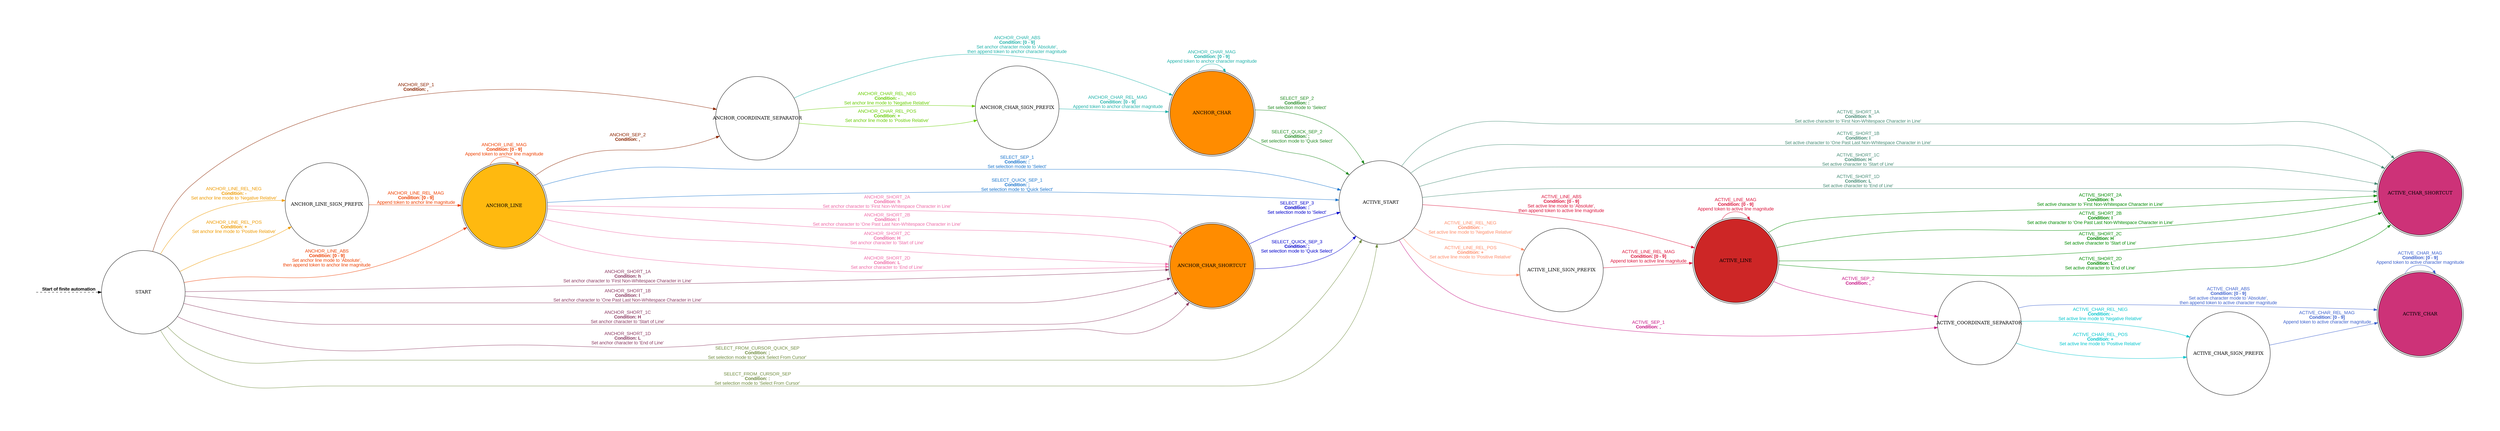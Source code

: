 digraph {

    // ------------------------------------------------------------------
    // GLOBAL SETTINGS

    rankdir=LR;
    graph [pad="1.5"]
    node [shape=circle fixedsize=true, height=3.5 fontsize=14];
    edge [fontsize=14 fontname="arial"]

    // ------------------------------------------------------------------
    // ACCEPT STATES
    {
        node [shape=doublecircle, style=filled]
        {
            node [fillcolor=darkgoldenrod1]
            ANCHOR_LINE;
        }
        {
            rank=same; 
            node [fillcolor=darkorange]
            ANCHOR_CHAR;
            ANCHOR_CHAR_SHORTCUT;
        }
        {
            node [fillcolor=firebrick3]
            ACTIVE_LINE;
        }
        {
            rank=same; 
            node [fillcolor=violetred3]
            ACTIVE_CHAR;
            ACTIVE_CHAR_SHORTCUT;
        }
    }


    // ------------------------------------------------------------------
    // TRANSIENT ARROW INTO FINITE AUTOMATION

    {
        INCOMING [style=invisible, height=0]
        INCOMING -> START
        [label=<<b>Start of finite automation</b>> style=dashed]
    }

    // ------------------------------------------------------------------
    // ANCHOR COORDINATE TRANSITIONS

    {
        edge [color=orange2, fontcolor=orange2];

        START -> ANCHOR_LINE_SIGN_PREFIX 
        [label=<ANCHOR_LINE_REL_POS<br/><b>Condition: +</b><br/>Set anchor line mode to 'Positive Relative'>];

        START -> ANCHOR_LINE_SIGN_PREFIX
        [label=<ANCHOR_LINE_REL_NEG<br/><b>Condition: -</b><br/>Set anchor line mode to 'Negative Relative'>];

    }

    {
        edge [color=orangered2, fontcolor=orangered2]

        START -> ANCHOR_LINE 
        [label=<ANCHOR_LINE_ABS<br/><b>Condition: [0 - 9]</b><br/>Set anchor line mode to 'Absolute',<br/>then append token to anchor line magnitude>];

        ANCHOR_LINE_SIGN_PREFIX -> ANCHOR_LINE
        [label=<ANCHOR_LINE_REL_MAG<br/><b>Condition: [0 - 9]</b><br/>Append token to anchor line magnitude>];

        ANCHOR_LINE -> ANCHOR_LINE
        [label=<ANCHOR_LINE_MAG<br/><b>Condition: [0 - 9]</b><br/>Append token to anchor line magnitude>];
    }

    {
        edge [color=orangered4, fontcolor=orangered4];

        START -> ANCHOR_COORDINATE_SEPARATOR
        [label=<ANCHOR_SEP_1<br/><b>Condition: ,</b>>];

        ANCHOR_LINE -> ANCHOR_COORDINATE_SEPARATOR 
        [label=<ANCHOR_SEP_2<br/><b>Condition: ,</b>>];
    }

    {
        edge [color=chartreuse3, fontcolor=chartreuse3];

        ANCHOR_COORDINATE_SEPARATOR -> ANCHOR_CHAR_SIGN_PREFIX
        [label=<ANCHOR_CHAR_REL_POS<br/><b>Condition: +</b><br/>Set anchor line mode to 'Positive Relative'>];

        ANCHOR_COORDINATE_SEPARATOR -> ANCHOR_CHAR_SIGN_PREFIX
        [label=<ANCHOR_CHAR_REL_NEG<br/><b>Condition: -</b><br/>Set anchor line mode to 'Negative Relative'>];
    }

    {
        edge [color=lightseagreen, fontcolor=lightseagreen]
        
        ANCHOR_COORDINATE_SEPARATOR -> ANCHOR_CHAR
        [label=<ANCHOR_CHAR_ABS<br/><b>Condition: [0 - 9]</b><br/>Set anchor character mode to 'Absolute',<br/>then append token to anchor character magnitude>];

        ANCHOR_CHAR_SIGN_PREFIX -> ANCHOR_CHAR 
        [label=<ANCHOR_CHAR_REL_MAG<br/><b>Condition: [0 - 9]</b><br/>Append token to anchor character magnitude>];

        ANCHOR_CHAR -> ANCHOR_CHAR
        [label=<ANCHOR_CHAR_MAG<br/><b>Condition: [0 - 9]</b><br/>Append token to anchor character magnitude>];
    }
    
    {
        edge [color=hotpink2, fontcolor=hotpink2];

        ANCHOR_LINE -> ANCHOR_CHAR_SHORTCUT 
        [label=<ANCHOR_SHORT_2A<br/><b>Condition: h</b><br/>Set anchor character to 'First Non-Whitespace Character in Line'>];

        ANCHOR_LINE -> ANCHOR_CHAR_SHORTCUT 
        [label=<ANCHOR_SHORT_2B<br/><b>Condition: l</b><br/>Set anchor character to 'One Past Last Non-Whitespace Character in Line'>];

        ANCHOR_LINE -> ANCHOR_CHAR_SHORTCUT 
        [label=<ANCHOR_SHORT_2C<br/><b>Condition: H</b><br/>Set anchor character to 'Start of Line'>];

        ANCHOR_LINE -> ANCHOR_CHAR_SHORTCUT 
        [label=<ANCHOR_SHORT_2D<br/><b>Condition: L</b><br/>Set anchor character to 'End of Line'>];
    }

    {
        edge [color=hotpink4, fontcolor=hotpink4];

        START -> ANCHOR_CHAR_SHORTCUT 
        [label=<ANCHOR_SHORT_1A<br/><b>Condition: h</b><br/>Set anchor character to 'First Non-Whitespace Character in Line'>];

        START -> ANCHOR_CHAR_SHORTCUT 
        [label=<ANCHOR_SHORT_1B<br/><b>Condition: l</b><br/>Set anchor character to 'One Past Last Non-Whitespace Character in Line'>];

        START -> ANCHOR_CHAR_SHORTCUT 
        [label=<ANCHOR_SHORT_1C<br/><b>Condition: H</b><br/>Set anchor character to 'Start of Line'>];

        START -> ANCHOR_CHAR_SHORTCUT 
        [label=<ANCHOR_SHORT_1D<br/><b>Condition: L</b><br/>Set anchor character to 'End of Line'>];

    }

    {
        edge [color=darkolivegreen4, fontcolor=darkolivegreen4];

        START -> ACTIVE_START
        [label=<SELECT_FROM_CURSOR_QUICK_SEP<br/><b>Condition: ;</b><br/>Set selection mode to 'Quick Select From Cursor'>];

        START -> ACTIVE_START
        [label=<SELECT_FROM_CURSOR_SEP<br/><b>Condition: :</b><br/>Set selection mode to 'Select From Cursor'>];
    }

    {
        edge [color=dodgerblue3, fontcolor=dodgerblue3];

        ANCHOR_LINE -> ACTIVE_START
        [label=<SELECT_SEP_1<br/><b>Condition: :</b><br/>Set selection mode to 'Select'>];

        ANCHOR_LINE -> ACTIVE_START
        [label=<SELECT_QUICK_SEP_1<br/><b>Condition: ;</b><br/>Set selection mode to 'Quick Select'>];

    }

    {
        edge [color=forestgreen, fontcolor=forestgreen];

        ANCHOR_CHAR -> ACTIVE_START
        [label=<SELECT_SEP_2<br/><b>Condition: :</b><br/>Set selection mode to 'Select'>];

        ANCHOR_CHAR -> ACTIVE_START
        [label=<SELECT_QUICK_SEP_2<br/><b>Condition: ;</b><br/>Set selection mode to 'Quick Select'>];

    }

    {
        edge [color=mediumblue, fontcolor=mediumblue];

        ANCHOR_CHAR_SHORTCUT -> ACTIVE_START
        [label=<SELECT_SEP_3<br/><b>Condition: :</b><br/>Set selection mode to 'Select'>];

        ANCHOR_CHAR_SHORTCUT -> ACTIVE_START
        [label=<SELECT_QUICK_SEP_3<br/><b>Condition: ;</b><br/>Set selection mode to 'Quick Select'>];
    }

    // ------------------------------------------------------------------
    // ACTIVE COORDINATE TRANSITIONS

    {
        edge [color=salmon1, fontcolor=salmon1];

        ACTIVE_START -> ACTIVE_LINE_SIGN_PREFIX 
        [label=<ACTIVE_LINE_REL_POS<br/><b>Condition: +</b><br/>Set active line mode to 'Positive Relative'>];

        ACTIVE_START -> ACTIVE_LINE_SIGN_PREFIX
        [label=<ACTIVE_LINE_REL_NEG<br/><b>Condition: -</b><br/>Set active line mode to 'Negative Relative'>];

    }

    {
        edge [color=crimson, fontcolor=crimson]

        ACTIVE_START -> ACTIVE_LINE 
        [label=<ACTIVE_LINE_ABS<br/><b>Condition: [0 - 9]</b><br/>Set active line mode to 'Absolute',<br/>then append token to active line magnitude>];

        ACTIVE_LINE_SIGN_PREFIX -> ACTIVE_LINE
        [label=<ACTIVE_LINE_REL_MAG<br/><b>Condition: [0 - 9]</b><br/>Append token to active line magnitude>];

        ACTIVE_LINE -> ACTIVE_LINE
        [label=<ACTIVE_LINE_MAG<br/><b>Condition: [0 - 9]</b><br/>Append token to active line magnitude>];
    }

    {
        edge [color=mediumvioletred, fontcolor=mediumvioletred];

        ACTIVE_START -> ACTIVE_COORDINATE_SEPARATOR
        [label=<ACTIVE_SEP_1<br/><b>Condition: ,</b>>];

        ACTIVE_LINE -> ACTIVE_COORDINATE_SEPARATOR 
        [label=<ACTIVE_SEP_2<br/><b>Condition: ,</b>>];
    }

    {
        edge [color=turquoise3, fontcolor=turquoise3];

        ACTIVE_COORDINATE_SEPARATOR -> ACTIVE_CHAR_SIGN_PREFIX
        [label=<ACTIVE_CHAR_REL_POS<br/><b>Condition: +</b><br/>Set active line mode to 'Positive Relative'>];

        ACTIVE_COORDINATE_SEPARATOR -> ACTIVE_CHAR_SIGN_PREFIX
        [label=<ACTIVE_CHAR_REL_NEG<br/><b>Condition: -</b><br/>Set active line mode to 'Negative Relative'>];

    }

    {
        edge [color=royalblue3, fontcolor=royalblue3];

        ACTIVE_COORDINATE_SEPARATOR -> ACTIVE_CHAR
        [label=<ACTIVE_CHAR_ABS<br/><b>Condition: [0 - 9]</b><br/>Set active character mode to 'Absolute',<br/>then append token to active character magnitude>];

        ACTIVE_CHAR_SIGN_PREFIX -> ACTIVE_CHAR 
        [label=<ACTIVE_CHAR_REL_MAG<br/><b>Condition: [0 - 9]</b><br/>Append token to active character magnitude>];

        ACTIVE_CHAR -> ACTIVE_CHAR
        [label=<ACTIVE_CHAR_MAG<br/><b>Condition: [0 - 9]</b><br/>Append token to active character magnitude>];
    }
    
    {
        edge [color=aquamarine4, fontcolor=aquamarine4];

        ACTIVE_START -> ACTIVE_CHAR_SHORTCUT 
        [label=<ACTIVE_SHORT_1A<br/><b>Condition: h</b><br/>Set active character to 'First Non-Whitespace Character in Line'>];

        ACTIVE_START -> ACTIVE_CHAR_SHORTCUT 
        [label=<ACTIVE_SHORT_1B<br/><b>Condition: l</b><br/>Set active character to 'One Past Last Non-Whitespace Character in Line'>];

        ACTIVE_START -> ACTIVE_CHAR_SHORTCUT 
        [label=<ACTIVE_SHORT_1C<br/><b>Condition: H</b><br/>Set active character to 'Start of Line'>];

        ACTIVE_START -> ACTIVE_CHAR_SHORTCUT 
        [label=<ACTIVE_SHORT_1D<br/><b>Condition: L</b><br/>Set active character to 'End of Line'>];

    }

    {
        edge [color=green4, fontcolor=green4];

        ACTIVE_LINE -> ACTIVE_CHAR_SHORTCUT 
        [label=<ACTIVE_SHORT_2A<br/><b>Condition: h</b><br/>Set active character to 'First Non-Whitespace Character in Line'>];

        ACTIVE_LINE -> ACTIVE_CHAR_SHORTCUT 
        [label=<ACTIVE_SHORT_2B<br/><b>Condition: l</b><br/>Set active character to 'One Past Last Non-Whitespace Character in Line'>];

        ACTIVE_LINE -> ACTIVE_CHAR_SHORTCUT 
        [label=<ACTIVE_SHORT_2C<br/><b>Condition: H</b><br/>Set active character to 'Start of Line'>];

        ACTIVE_LINE -> ACTIVE_CHAR_SHORTCUT 
        [label=<ACTIVE_SHORT_2D<br/><b>Condition: L</b><br/>Set active character to 'End of Line'>];
    }

}